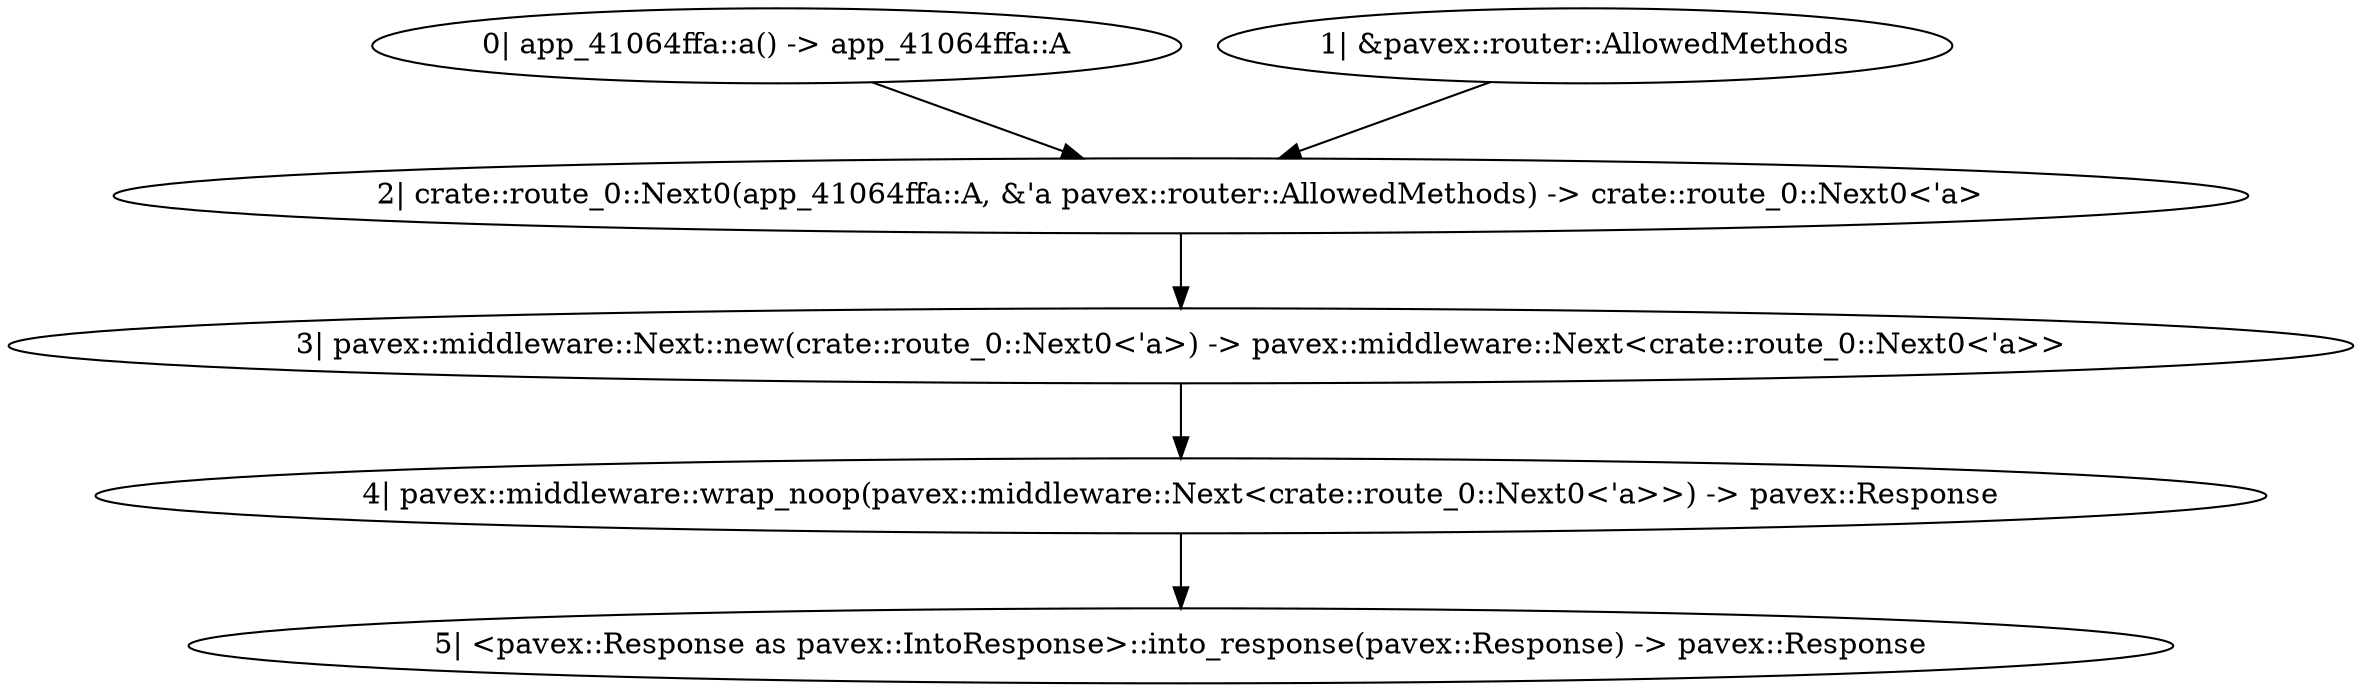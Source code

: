 digraph "* * - 0" {
    0 [ label = "0| app_41064ffa::a() -> app_41064ffa::A"]
    1 [ label = "1| &pavex::router::AllowedMethods"]
    2 [ label = "2| crate::route_0::Next0(app_41064ffa::A, &'a pavex::router::AllowedMethods) -> crate::route_0::Next0<'a>"]
    3 [ label = "3| pavex::middleware::Next::new(crate::route_0::Next0<'a>) -> pavex::middleware::Next<crate::route_0::Next0<'a>>"]
    4 [ label = "4| pavex::middleware::wrap_noop(pavex::middleware::Next<crate::route_0::Next0<'a>>) -> pavex::Response"]
    5 [ label = "5| <pavex::Response as pavex::IntoResponse>::into_response(pavex::Response) -> pavex::Response"]
    3 -> 4 [ ]
    2 -> 3 [ ]
    0 -> 2 [ ]
    4 -> 5 [ ]
    1 -> 2 [ ]
}

digraph "* * - 1" {
    0 [ label = "0| &pavex::router::AllowedMethods"]
    1 [ label = "1| pavex::router::default_fallback(&pavex::router::AllowedMethods) -> pavex::Response"]
    2 [ label = "2| <pavex::Response as pavex::IntoResponse>::into_response(pavex::Response) -> pavex::Response"]
    1 -> 2 [ ]
    0 -> 1 [ ]
}

digraph "* * - 2" {
    0 [ label = "0| pavex::Response"]
    1 [ label = "1| &mut app_41064ffa::A"]
    2 [ label = "2| app_41064ffa::first(pavex::Response, &mut app_41064ffa::A) -> pavex::Response"]
    3 [ label = "3| <pavex::Response as pavex::IntoResponse>::into_response(pavex::Response) -> pavex::Response"]
    0 -> 2 [ ]
    2 -> 3 [ ]
    1 -> 2 [ ]
}

digraph "* * - 3" {
    0 [ label = "0| pavex::Response"]
    1 [ label = "1| &mut app_41064ffa::A"]
    2 [ label = "2| app_41064ffa::second(pavex::Response, &mut app_41064ffa::A) -> pavex::Response"]
    3 [ label = "3| <pavex::Response as pavex::IntoResponse>::into_response(pavex::Response) -> pavex::Response"]
    0 -> 2 [ ]
    2 -> 3 [ ]
    1 -> 2 [ ]
}

digraph "* * - 4" {
    0 [ label = "0| pavex::Response"]
    1 [ label = "1| app_41064ffa::A"]
    2 [ label = "2| app_41064ffa::third(pavex::Response, app_41064ffa::A) -> pavex::Response"]
    3 [ label = "3| <pavex::Response as pavex::IntoResponse>::into_response(pavex::Response) -> pavex::Response"]
    0 -> 2 [ ]
    1 -> 2 [ ]
    2 -> 3 [ ]
}

digraph "GET / - 0" {
    0 [ label = "0| app_41064ffa::a() -> app_41064ffa::A"]
    1 [ label = "1| crate::route_1::Next0(app_41064ffa::A) -> crate::route_1::Next0"]
    2 [ label = "2| pavex::middleware::Next::new(crate::route_1::Next0) -> pavex::middleware::Next<crate::route_1::Next0>"]
    3 [ label = "3| pavex::middleware::wrap_noop(pavex::middleware::Next<crate::route_1::Next0>) -> pavex::Response"]
    4 [ label = "4| <pavex::Response as pavex::IntoResponse>::into_response(pavex::Response) -> pavex::Response"]
    2 -> 3 [ ]
    1 -> 2 [ ]
    0 -> 1 [ ]
    3 -> 4 [ ]
}

digraph "GET / - 1" {
    0 [ label = "0| &mut app_41064ffa::A"]
    1 [ label = "1| app_41064ffa::handler(&mut app_41064ffa::A) -> pavex::Response"]
    2 [ label = "2| <pavex::Response as pavex::IntoResponse>::into_response(pavex::Response) -> pavex::Response"]
    1 -> 2 [ ]
    0 -> 1 [ ]
}

digraph "GET / - 2" {
    0 [ label = "0| pavex::Response"]
    1 [ label = "1| &mut app_41064ffa::A"]
    2 [ label = "2| app_41064ffa::first(pavex::Response, &mut app_41064ffa::A) -> pavex::Response"]
    3 [ label = "3| <pavex::Response as pavex::IntoResponse>::into_response(pavex::Response) -> pavex::Response"]
    0 -> 2 [ ]
    2 -> 3 [ ]
    1 -> 2 [ ]
}

digraph "GET / - 3" {
    0 [ label = "0| pavex::Response"]
    1 [ label = "1| &mut app_41064ffa::A"]
    2 [ label = "2| app_41064ffa::second(pavex::Response, &mut app_41064ffa::A) -> pavex::Response"]
    3 [ label = "3| <pavex::Response as pavex::IntoResponse>::into_response(pavex::Response) -> pavex::Response"]
    0 -> 2 [ ]
    2 -> 3 [ ]
    1 -> 2 [ ]
}

digraph "GET / - 4" {
    0 [ label = "0| pavex::Response"]
    1 [ label = "1| app_41064ffa::A"]
    2 [ label = "2| app_41064ffa::third(pavex::Response, app_41064ffa::A) -> pavex::Response"]
    3 [ label = "3| <pavex::Response as pavex::IntoResponse>::into_response(pavex::Response) -> pavex::Response"]
    0 -> 2 [ ]
    1 -> 2 [ ]
    2 -> 3 [ ]
}

digraph app_state {
    0 [ label = "0| crate::ApplicationState() -> crate::ApplicationState"]
}
